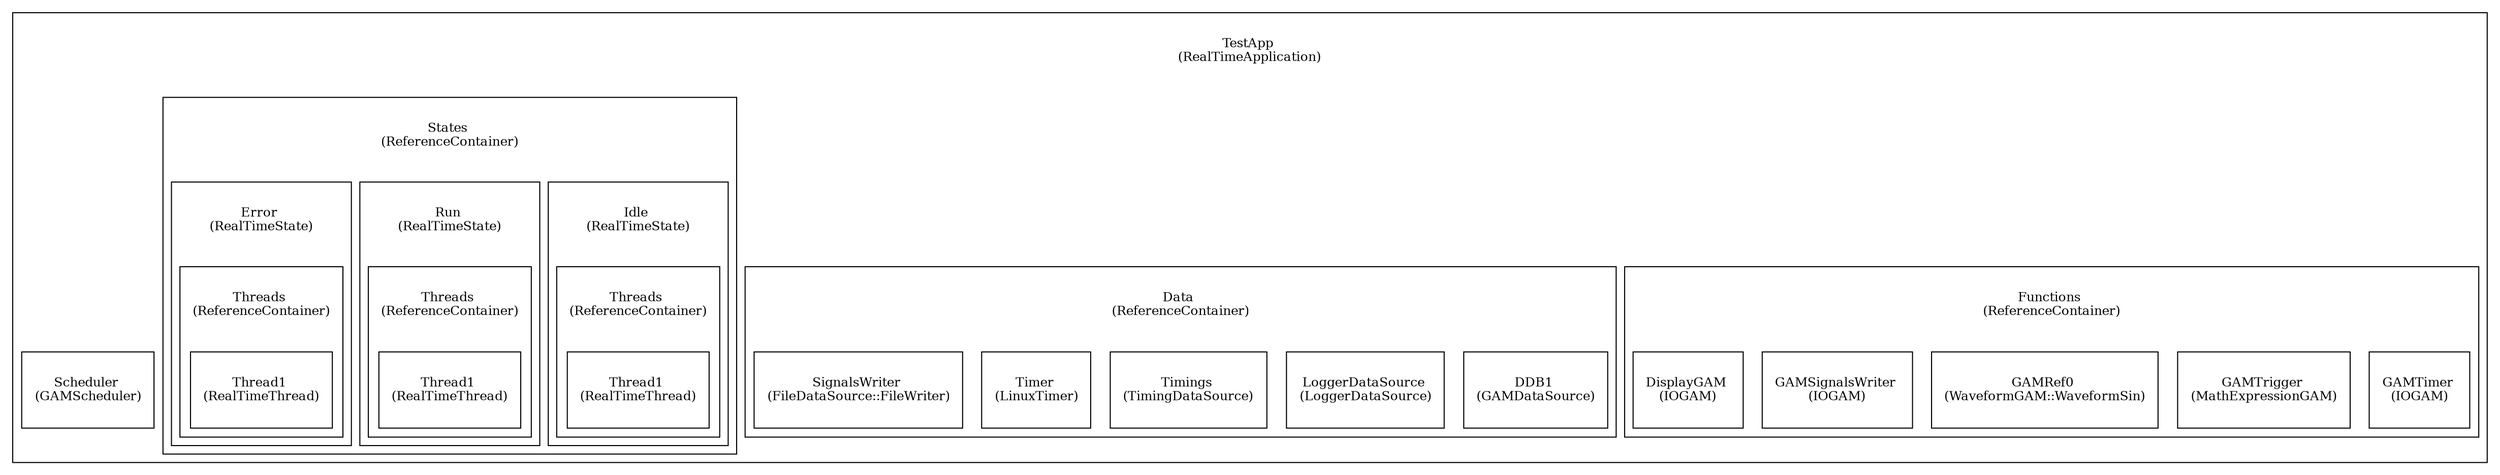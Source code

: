 digraph G {
bgcolor=white
subgraph cluster_TestApp {
label=<<TABLE border="0" cellborder="0"><TR><TD width="60" height="60"><font point-size="12">TestApp <BR/>(RealTimeApplication)</font></TD></TR></TABLE>>
subgraph cluster_TestAppFunctions {
label=<<TABLE border="0" cellborder="0"><TR><TD width="60" height="60"><font point-size="12">Functions <BR/>(ReferenceContainer)</font></TD></TR></TABLE>>
TestAppFunctionsGAMTimer [shape=record, style=filled, fillcolor=white, color=black,label=<<TABLE border="0" cellborder="0"><TR><TD width="60" height="60"><font point-size="12">GAMTimer <BR/>(IOGAM)</font></TD></TR></TABLE>>]
TestAppFunctionsGAMTrigger [shape=record, style=filled, fillcolor=white, color=black,label=<<TABLE border="0" cellborder="0"><TR><TD width="60" height="60"><font point-size="12">GAMTrigger <BR/>(MathExpressionGAM)</font></TD></TR></TABLE>>]
TestAppFunctionsGAMRef0 [shape=record, style=filled, fillcolor=white, color=black,label=<<TABLE border="0" cellborder="0"><TR><TD width="60" height="60"><font point-size="12">GAMRef0 <BR/>(WaveformGAM::WaveformSin)</font></TD></TR></TABLE>>]
TestAppFunctionsGAMSignalsWriter [shape=record, style=filled, fillcolor=white, color=black,label=<<TABLE border="0" cellborder="0"><TR><TD width="60" height="60"><font point-size="12">GAMSignalsWriter <BR/>(IOGAM)</font></TD></TR></TABLE>>]
TestAppFunctionsDisplayGAM [shape=record, style=filled, fillcolor=white, color=black,label=<<TABLE border="0" cellborder="0"><TR><TD width="60" height="60"><font point-size="12">DisplayGAM <BR/>(IOGAM)</font></TD></TR></TABLE>>]
}
subgraph cluster_TestAppData {
label=<<TABLE border="0" cellborder="0"><TR><TD width="60" height="60"><font point-size="12">Data <BR/>(ReferenceContainer)</font></TD></TR></TABLE>>
TestAppDataDDB1 [shape=record, style=filled, fillcolor=white, color=black,label=<<TABLE border="0" cellborder="0"><TR><TD width="60" height="60"><font point-size="12">DDB1 <BR/>(GAMDataSource)</font></TD></TR></TABLE>>]
TestAppDataLoggerDataSource [shape=record, style=filled, fillcolor=white, color=black,label=<<TABLE border="0" cellborder="0"><TR><TD width="60" height="60"><font point-size="12">LoggerDataSource <BR/>(LoggerDataSource)</font></TD></TR></TABLE>>]
TestAppDataTimings [shape=record, style=filled, fillcolor=white, color=black,label=<<TABLE border="0" cellborder="0"><TR><TD width="60" height="60"><font point-size="12">Timings <BR/>(TimingDataSource)</font></TD></TR></TABLE>>]
TestAppDataTimer [shape=record, style=filled, fillcolor=white, color=black,label=<<TABLE border="0" cellborder="0"><TR><TD width="60" height="60"><font point-size="12">Timer <BR/>(LinuxTimer)</font></TD></TR></TABLE>>]
TestAppDataSignalsWriter [shape=record, style=filled, fillcolor=white, color=black,label=<<TABLE border="0" cellborder="0"><TR><TD width="60" height="60"><font point-size="12">SignalsWriter <BR/>(FileDataSource::FileWriter)</font></TD></TR></TABLE>>]
}
subgraph cluster_TestAppStates {
label=<<TABLE border="0" cellborder="0"><TR><TD width="60" height="60"><font point-size="12">States <BR/>(ReferenceContainer)</font></TD></TR></TABLE>>
subgraph cluster_TestAppStatesIdle {
label=<<TABLE border="0" cellborder="0"><TR><TD width="60" height="60"><font point-size="12">Idle <BR/>(RealTimeState)</font></TD></TR></TABLE>>
subgraph cluster_TestAppStatesIdleThreads {
label=<<TABLE border="0" cellborder="0"><TR><TD width="60" height="60"><font point-size="12">Threads <BR/>(ReferenceContainer)</font></TD></TR></TABLE>>
TestAppStatesIdleThreadsThread1 [shape=record, style=filled, fillcolor=white, color=black,label=<<TABLE border="0" cellborder="0"><TR><TD width="60" height="60"><font point-size="12">Thread1 <BR/>(RealTimeThread)</font></TD></TR></TABLE>>]
}
}
subgraph cluster_TestAppStatesRun {
label=<<TABLE border="0" cellborder="0"><TR><TD width="60" height="60"><font point-size="12">Run <BR/>(RealTimeState)</font></TD></TR></TABLE>>
subgraph cluster_TestAppStatesRunThreads {
label=<<TABLE border="0" cellborder="0"><TR><TD width="60" height="60"><font point-size="12">Threads <BR/>(ReferenceContainer)</font></TD></TR></TABLE>>
TestAppStatesRunThreadsThread1 [shape=record, style=filled, fillcolor=white, color=black,label=<<TABLE border="0" cellborder="0"><TR><TD width="60" height="60"><font point-size="12">Thread1 <BR/>(RealTimeThread)</font></TD></TR></TABLE>>]
}
}
subgraph cluster_TestAppStatesError {
label=<<TABLE border="0" cellborder="0"><TR><TD width="60" height="60"><font point-size="12">Error <BR/>(RealTimeState)</font></TD></TR></TABLE>>
subgraph cluster_TestAppStatesErrorThreads {
label=<<TABLE border="0" cellborder="0"><TR><TD width="60" height="60"><font point-size="12">Threads <BR/>(ReferenceContainer)</font></TD></TR></TABLE>>
TestAppStatesErrorThreadsThread1 [shape=record, style=filled, fillcolor=white, color=black,label=<<TABLE border="0" cellborder="0"><TR><TD width="60" height="60"><font point-size="12">Thread1 <BR/>(RealTimeThread)</font></TD></TR></TABLE>>]
}
}
}
TestAppScheduler [shape=record, style=filled, fillcolor=white, color=black,label=<<TABLE border="0" cellborder="0"><TR><TD width="60" height="60"><font point-size="12">Scheduler <BR/>(GAMScheduler)</font></TD></TR></TABLE>>]
}
}
